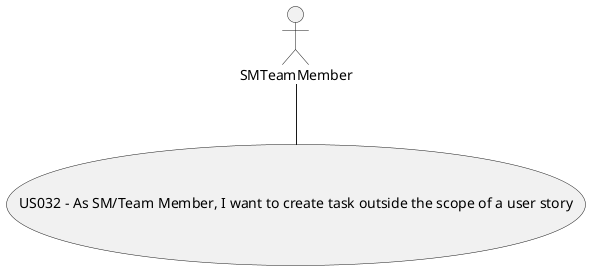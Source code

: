 @startuml
'https://plantuml.com/use-case-diagram

actor SMTeamMember

usecase (US032 - As SM/Team Member, I want to create task outside the scope of a user story)

:SMTeamMember: -- (US032 - As SM/Team Member, I want to create task outside the scope of a user story)
@enduml